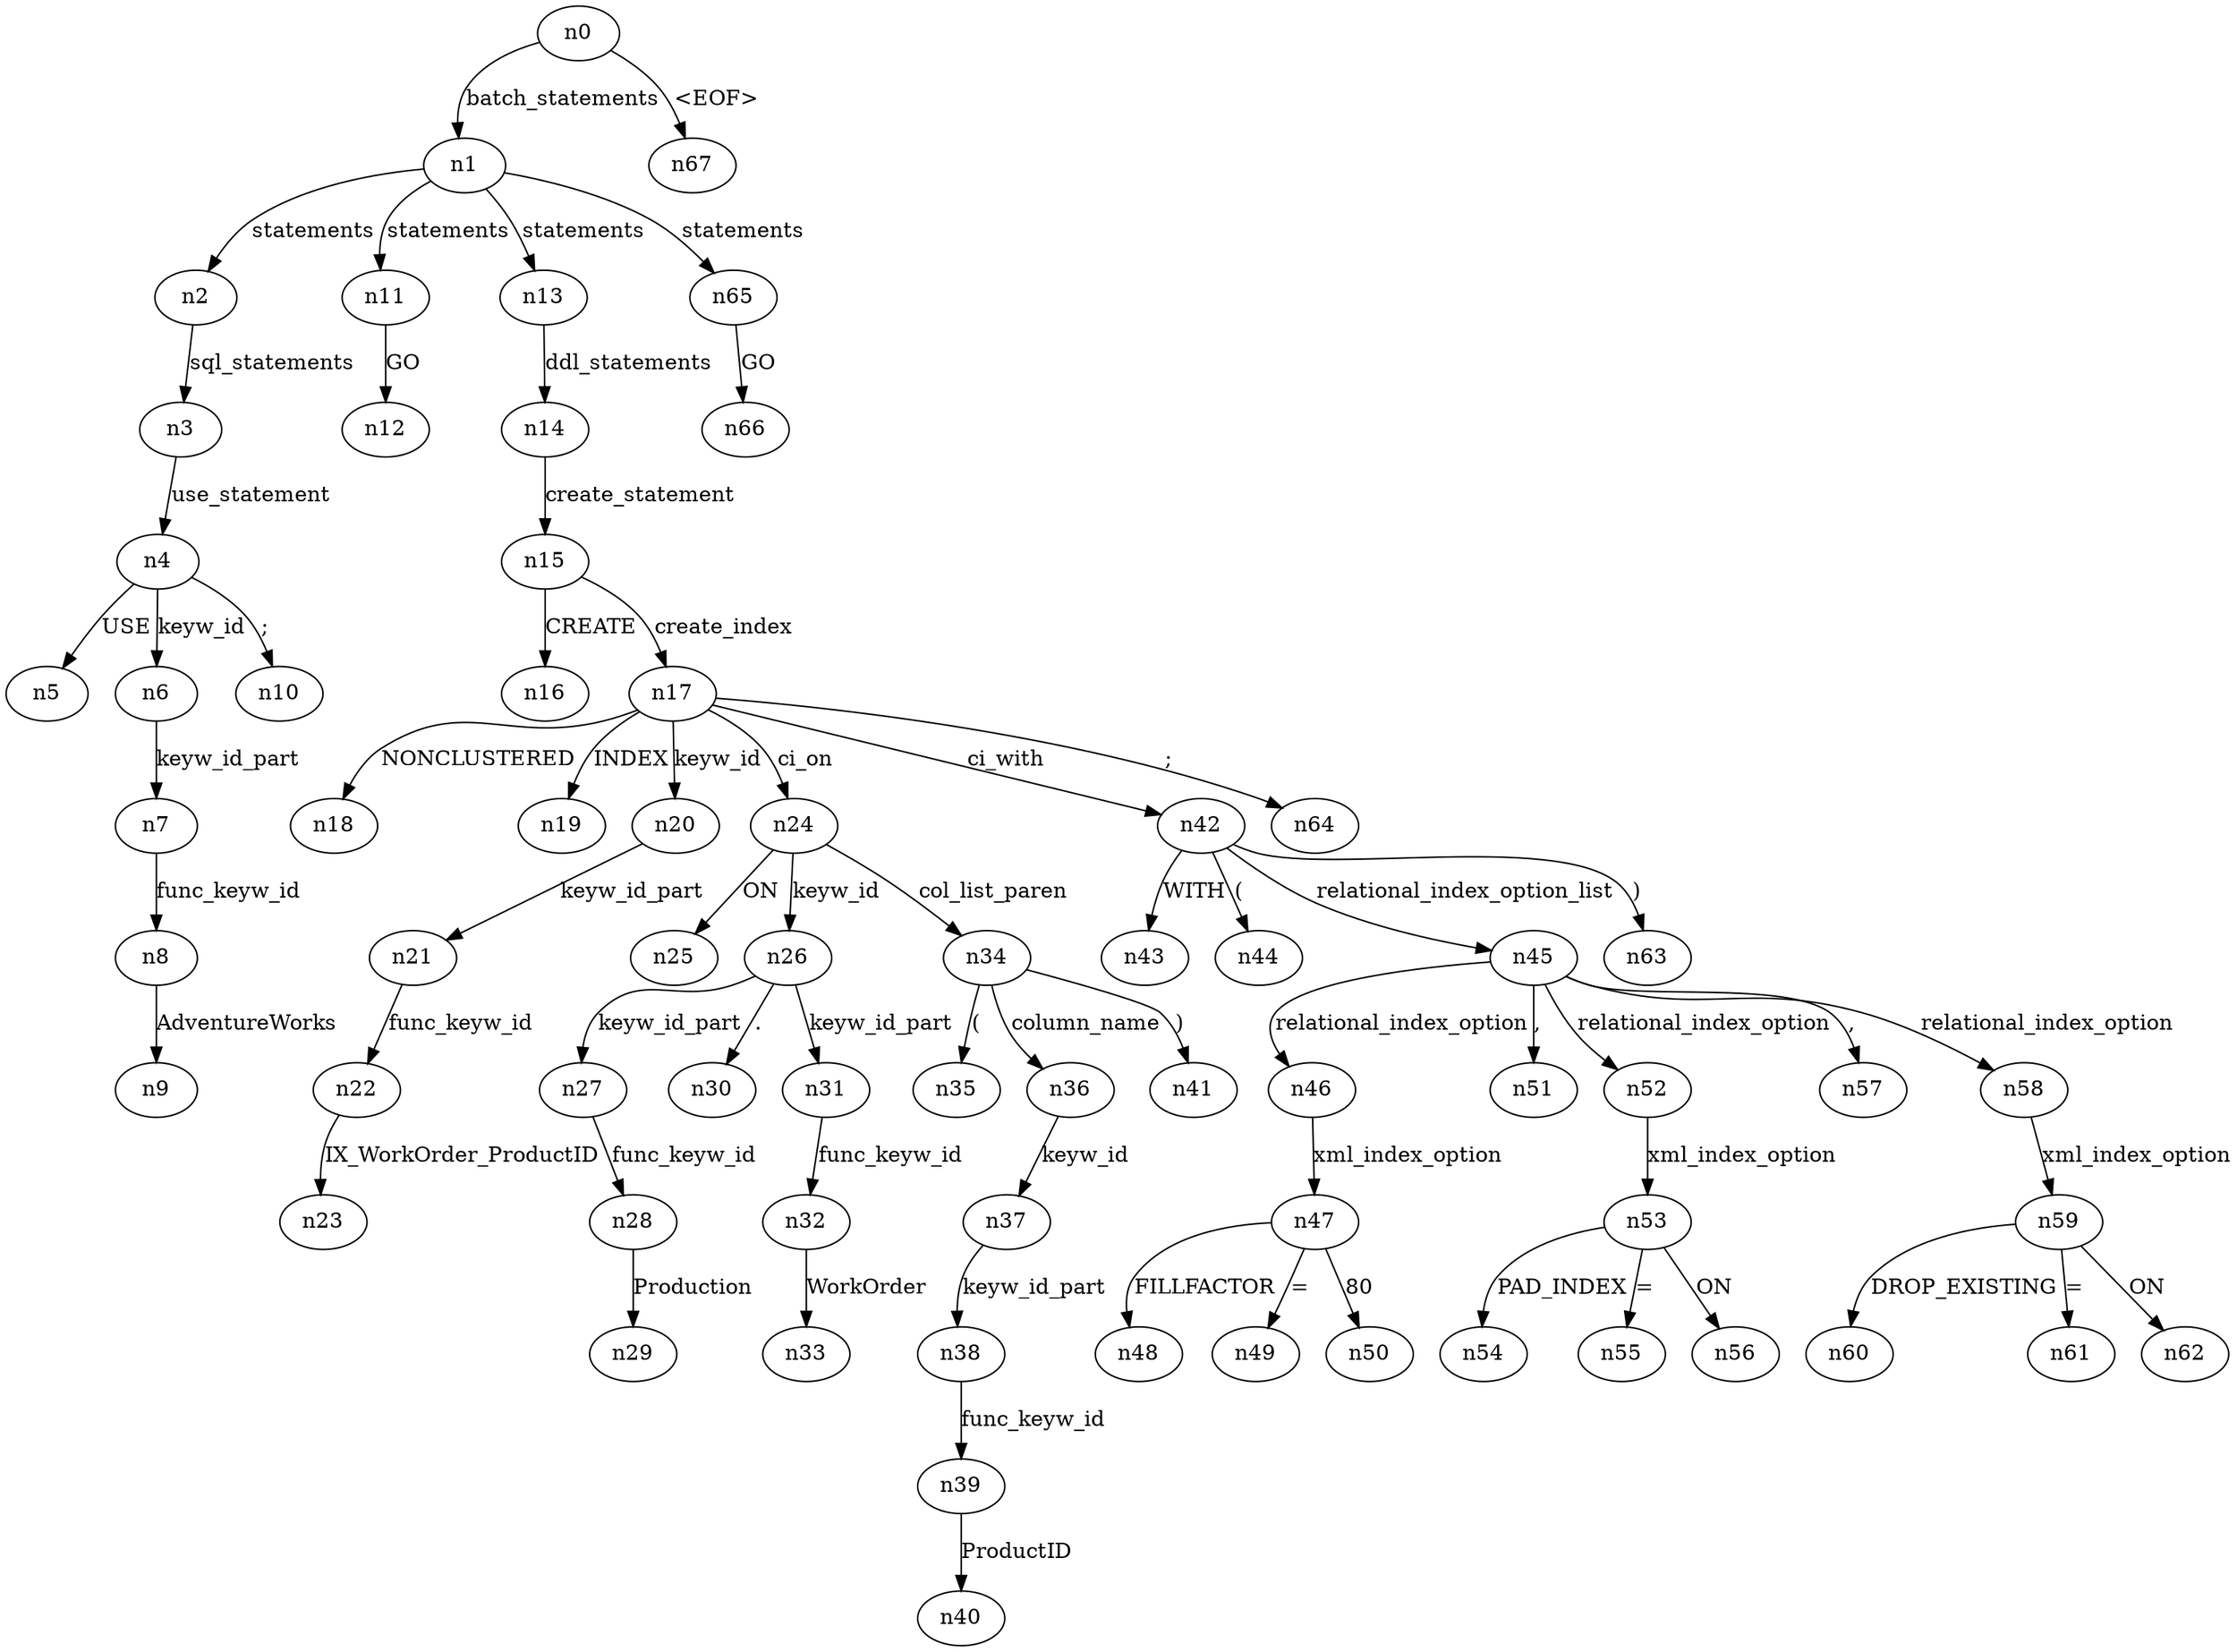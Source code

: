digraph ParseTree {
  n0 -> n1 [label="batch_statements"];
  n1 -> n2 [label="statements"];
  n2 -> n3 [label="sql_statements"];
  n3 -> n4 [label="use_statement"];
  n4 -> n5 [label="USE"];
  n4 -> n6 [label="keyw_id"];
  n6 -> n7 [label="keyw_id_part"];
  n7 -> n8 [label="func_keyw_id"];
  n8 -> n9 [label="AdventureWorks"];
  n4 -> n10 [label=";"];
  n1 -> n11 [label="statements"];
  n11 -> n12 [label="GO"];
  n1 -> n13 [label="statements"];
  n13 -> n14 [label="ddl_statements"];
  n14 -> n15 [label="create_statement"];
  n15 -> n16 [label="CREATE"];
  n15 -> n17 [label="create_index"];
  n17 -> n18 [label="NONCLUSTERED"];
  n17 -> n19 [label="INDEX"];
  n17 -> n20 [label="keyw_id"];
  n20 -> n21 [label="keyw_id_part"];
  n21 -> n22 [label="func_keyw_id"];
  n22 -> n23 [label="IX_WorkOrder_ProductID"];
  n17 -> n24 [label="ci_on"];
  n24 -> n25 [label="ON"];
  n24 -> n26 [label="keyw_id"];
  n26 -> n27 [label="keyw_id_part"];
  n27 -> n28 [label="func_keyw_id"];
  n28 -> n29 [label="Production"];
  n26 -> n30 [label="."];
  n26 -> n31 [label="keyw_id_part"];
  n31 -> n32 [label="func_keyw_id"];
  n32 -> n33 [label="WorkOrder"];
  n24 -> n34 [label="col_list_paren"];
  n34 -> n35 [label="("];
  n34 -> n36 [label="column_name"];
  n36 -> n37 [label="keyw_id"];
  n37 -> n38 [label="keyw_id_part"];
  n38 -> n39 [label="func_keyw_id"];
  n39 -> n40 [label="ProductID"];
  n34 -> n41 [label=")"];
  n17 -> n42 [label="ci_with"];
  n42 -> n43 [label="WITH"];
  n42 -> n44 [label="("];
  n42 -> n45 [label="relational_index_option_list"];
  n45 -> n46 [label="relational_index_option"];
  n46 -> n47 [label="xml_index_option"];
  n47 -> n48 [label="FILLFACTOR"];
  n47 -> n49 [label="="];
  n47 -> n50 [label="80"];
  n45 -> n51 [label=","];
  n45 -> n52 [label="relational_index_option"];
  n52 -> n53 [label="xml_index_option"];
  n53 -> n54 [label="PAD_INDEX"];
  n53 -> n55 [label="="];
  n53 -> n56 [label="ON"];
  n45 -> n57 [label=","];
  n45 -> n58 [label="relational_index_option"];
  n58 -> n59 [label="xml_index_option"];
  n59 -> n60 [label="DROP_EXISTING"];
  n59 -> n61 [label="="];
  n59 -> n62 [label="ON"];
  n42 -> n63 [label=")"];
  n17 -> n64 [label=";"];
  n1 -> n65 [label="statements"];
  n65 -> n66 [label="GO"];
  n0 -> n67 [label="<EOF>"];
}